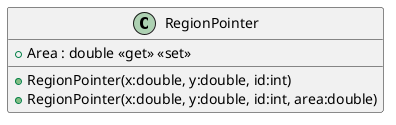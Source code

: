 @startuml
class RegionPointer {
    + Area : double <<get>> <<set>>
    + RegionPointer(x:double, y:double, id:int)
    + RegionPointer(x:double, y:double, id:int, area:double)
}
@enduml
